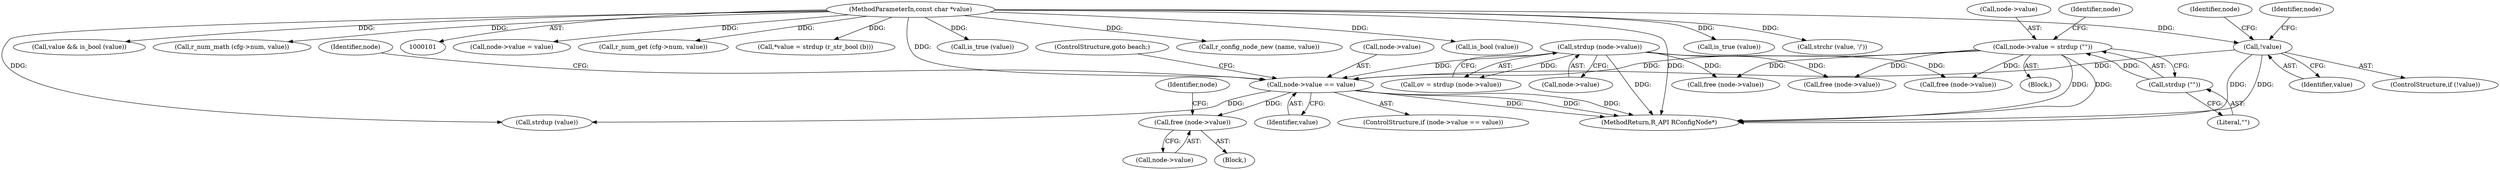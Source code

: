 digraph "0_radare2_f85bc674b2a2256a364fe796351bc1971e106005@pointer" {
"1000248" [label="(Call,free (node->value))"];
"1000241" [label="(Call,node->value == value)"];
"1000171" [label="(Call,node->value = strdup (\"\"))"];
"1000175" [label="(Call,strdup (\"\"))"];
"1000156" [label="(Call,strdup (node->value))"];
"1000220" [label="(Call,!value)"];
"1000104" [label="(MethodParameterIn,const char *value)"];
"1000247" [label="(ControlStructure,goto beach;)"];
"1000223" [label="(Call,free (node->value))"];
"1000212" [label="(Call,node->value = value)"];
"1000221" [label="(Identifier,value)"];
"1000400" [label="(Call,free (node->value))"];
"1000272" [label="(Call,r_num_get (cfg->num, value))"];
"1000220" [label="(Call,!value)"];
"1000249" [label="(Call,node->value)"];
"1000256" [label="(Call,strdup (value))"];
"1000200" [label="(Call,*value = strdup (r_str_bool (b)))"];
"1000187" [label="(Call,is_true (value))"];
"1000313" [label="(Call,r_config_node_new (name, value))"];
"1000225" [label="(Identifier,node)"];
"1000208" [label="(Call,free (node->value))"];
"1000248" [label="(Call,free (node->value))"];
"1000254" [label="(Identifier,node)"];
"1000322" [label="(Call,is_bool (value))"];
"1000166" [label="(Block,)"];
"1000335" [label="(Call,is_true (value))"];
"1000245" [label="(Identifier,value)"];
"1000240" [label="(ControlStructure,if (node->value == value))"];
"1000154" [label="(Call,ov = strdup (node->value))"];
"1000242" [label="(Call,node->value)"];
"1000243" [label="(Identifier,node)"];
"1000264" [label="(Call,strchr (value, '/'))"];
"1000180" [label="(Identifier,node)"];
"1000104" [label="(MethodParameterIn,const char *value)"];
"1000241" [label="(Call,node->value == value)"];
"1000156" [label="(Call,strdup (node->value))"];
"1000418" [label="(MethodReturn,R_API RConfigNode*)"];
"1000219" [label="(ControlStructure,if (!value))"];
"1000176" [label="(Literal,\"\")"];
"1000320" [label="(Call,value && is_bool (value))"];
"1000283" [label="(Call,r_num_math (cfg->num, value))"];
"1000171" [label="(Call,node->value = strdup (\"\"))"];
"1000239" [label="(Block,)"];
"1000250" [label="(Identifier,node)"];
"1000175" [label="(Call,strdup (\"\"))"];
"1000172" [label="(Call,node->value)"];
"1000157" [label="(Call,node->value)"];
"1000248" -> "1000239"  [label="AST: "];
"1000248" -> "1000249"  [label="CFG: "];
"1000249" -> "1000248"  [label="AST: "];
"1000254" -> "1000248"  [label="CFG: "];
"1000241" -> "1000248"  [label="DDG: "];
"1000241" -> "1000240"  [label="AST: "];
"1000241" -> "1000245"  [label="CFG: "];
"1000242" -> "1000241"  [label="AST: "];
"1000245" -> "1000241"  [label="AST: "];
"1000247" -> "1000241"  [label="CFG: "];
"1000250" -> "1000241"  [label="CFG: "];
"1000241" -> "1000418"  [label="DDG: "];
"1000241" -> "1000418"  [label="DDG: "];
"1000241" -> "1000418"  [label="DDG: "];
"1000171" -> "1000241"  [label="DDG: "];
"1000156" -> "1000241"  [label="DDG: "];
"1000220" -> "1000241"  [label="DDG: "];
"1000104" -> "1000241"  [label="DDG: "];
"1000241" -> "1000256"  [label="DDG: "];
"1000171" -> "1000166"  [label="AST: "];
"1000171" -> "1000175"  [label="CFG: "];
"1000172" -> "1000171"  [label="AST: "];
"1000175" -> "1000171"  [label="AST: "];
"1000180" -> "1000171"  [label="CFG: "];
"1000171" -> "1000418"  [label="DDG: "];
"1000171" -> "1000418"  [label="DDG: "];
"1000175" -> "1000171"  [label="DDG: "];
"1000171" -> "1000208"  [label="DDG: "];
"1000171" -> "1000223"  [label="DDG: "];
"1000171" -> "1000400"  [label="DDG: "];
"1000175" -> "1000176"  [label="CFG: "];
"1000176" -> "1000175"  [label="AST: "];
"1000156" -> "1000154"  [label="AST: "];
"1000156" -> "1000157"  [label="CFG: "];
"1000157" -> "1000156"  [label="AST: "];
"1000154" -> "1000156"  [label="CFG: "];
"1000156" -> "1000418"  [label="DDG: "];
"1000156" -> "1000154"  [label="DDG: "];
"1000156" -> "1000208"  [label="DDG: "];
"1000156" -> "1000223"  [label="DDG: "];
"1000156" -> "1000400"  [label="DDG: "];
"1000220" -> "1000219"  [label="AST: "];
"1000220" -> "1000221"  [label="CFG: "];
"1000221" -> "1000220"  [label="AST: "];
"1000225" -> "1000220"  [label="CFG: "];
"1000243" -> "1000220"  [label="CFG: "];
"1000220" -> "1000418"  [label="DDG: "];
"1000220" -> "1000418"  [label="DDG: "];
"1000104" -> "1000220"  [label="DDG: "];
"1000104" -> "1000101"  [label="AST: "];
"1000104" -> "1000418"  [label="DDG: "];
"1000104" -> "1000187"  [label="DDG: "];
"1000104" -> "1000200"  [label="DDG: "];
"1000104" -> "1000212"  [label="DDG: "];
"1000104" -> "1000256"  [label="DDG: "];
"1000104" -> "1000264"  [label="DDG: "];
"1000104" -> "1000272"  [label="DDG: "];
"1000104" -> "1000283"  [label="DDG: "];
"1000104" -> "1000313"  [label="DDG: "];
"1000104" -> "1000320"  [label="DDG: "];
"1000104" -> "1000322"  [label="DDG: "];
"1000104" -> "1000335"  [label="DDG: "];
}
